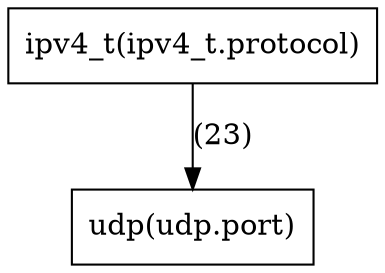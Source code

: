 

	digraph Transition
	{
		ipv4_t ["shape" = rectangle, "label" = "ipv4_t(ipv4_t.protocol)"]
		udp ["shape" = rectangle, "label" = "udp(udp.port)"]
		ipv4_t -> udp ["shape" = rectangle, "label" = "(23)"]
	}


